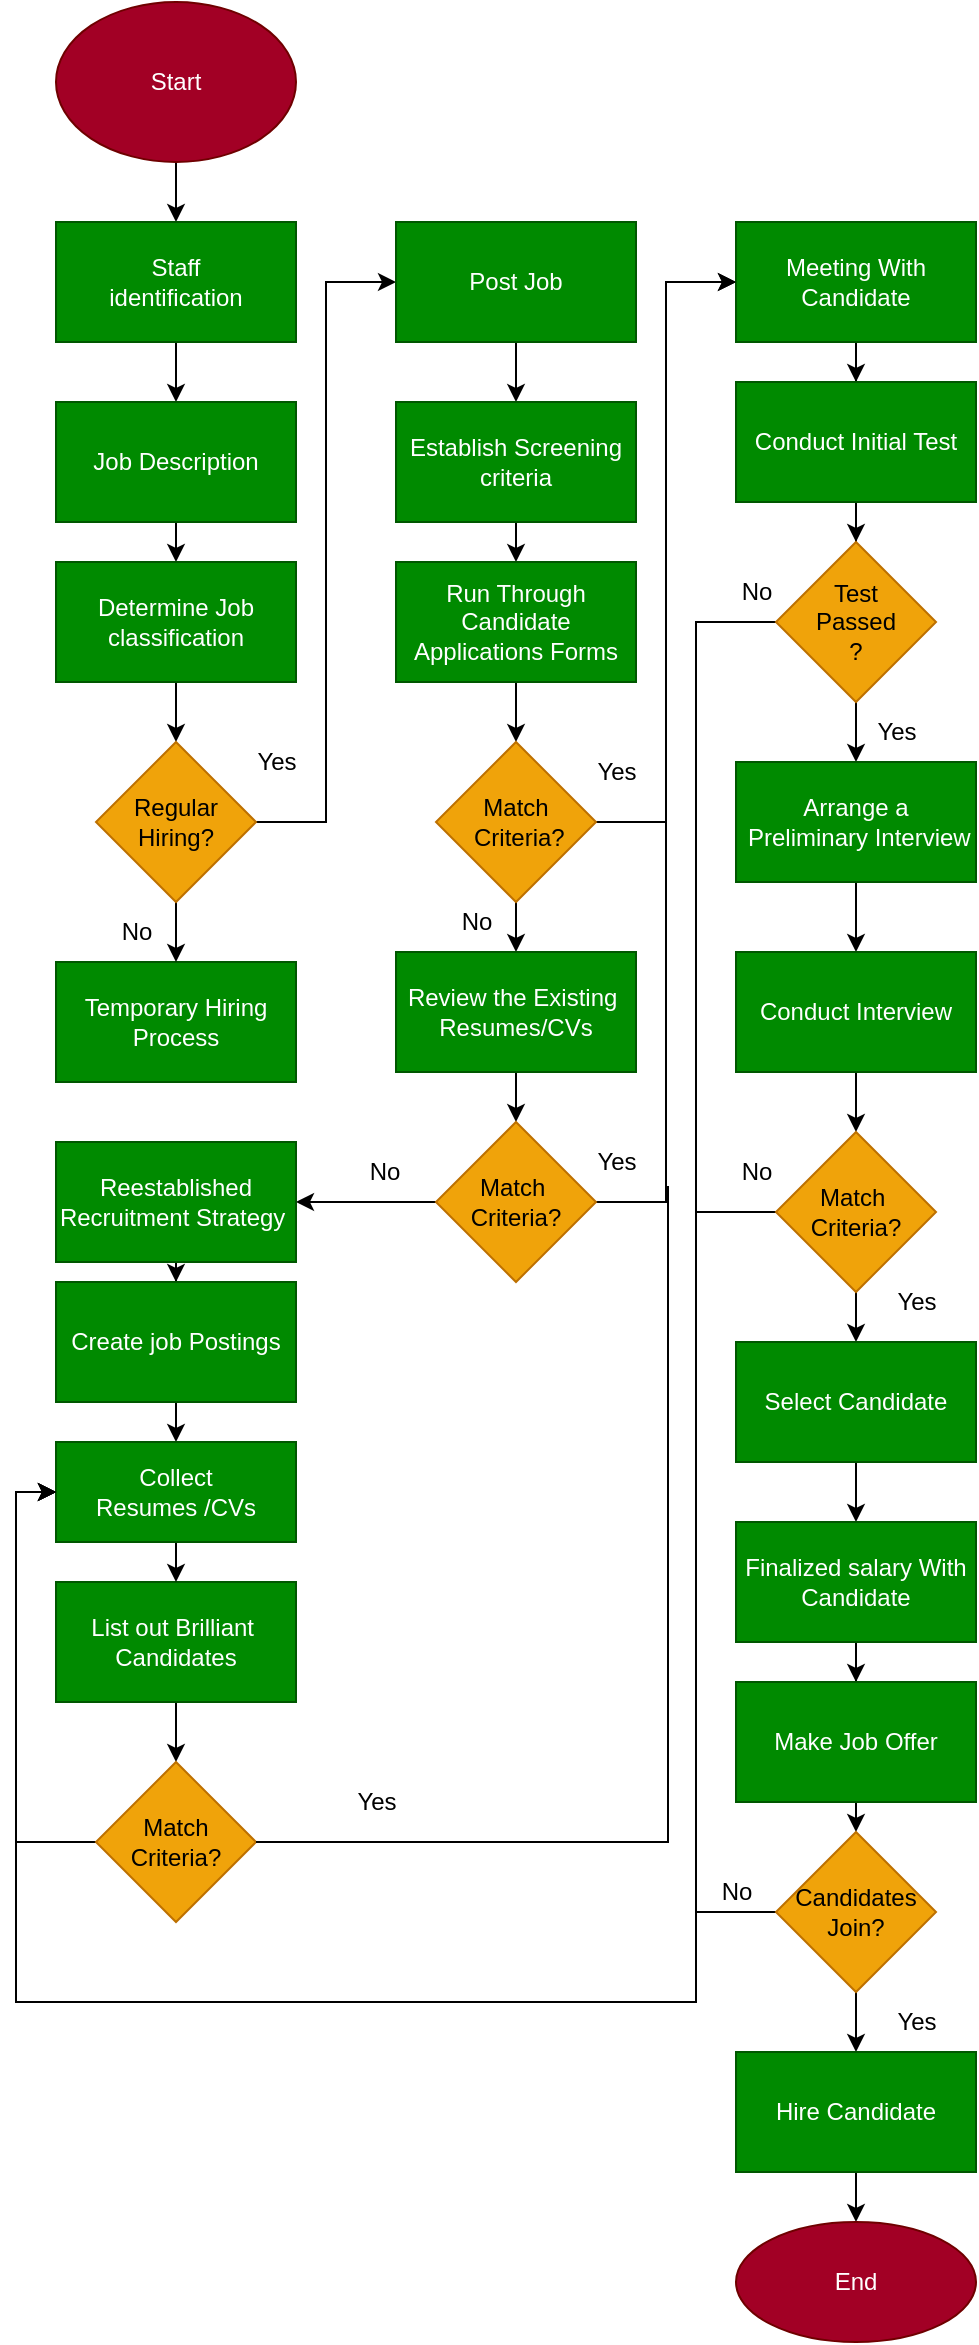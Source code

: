 <mxfile version="20.5.1" type="device"><diagram id="C5RBs43oDa-KdzZeNtuy" name="Page-1"><mxGraphModel dx="868" dy="482" grid="1" gridSize="10" guides="1" tooltips="1" connect="1" arrows="1" fold="1" page="1" pageScale="1" pageWidth="827" pageHeight="1169" math="0" shadow="0"><root><mxCell id="WIyWlLk6GJQsqaUBKTNV-0"/><mxCell id="WIyWlLk6GJQsqaUBKTNV-1" parent="WIyWlLk6GJQsqaUBKTNV-0"/><mxCell id="rkG6qTxT2HWolD_t7igd-6" style="edgeStyle=orthogonalEdgeStyle;rounded=0;orthogonalLoop=1;jettySize=auto;html=1;exitX=0.5;exitY=1;exitDx=0;exitDy=0;entryX=0.5;entryY=0;entryDx=0;entryDy=0;" edge="1" parent="WIyWlLk6GJQsqaUBKTNV-1" source="rkG6qTxT2HWolD_t7igd-0" target="rkG6qTxT2HWolD_t7igd-1"><mxGeometry relative="1" as="geometry"/></mxCell><mxCell id="rkG6qTxT2HWolD_t7igd-0" value="Start" style="ellipse;whiteSpace=wrap;html=1;fillColor=#a20025;fontColor=#ffffff;strokeColor=#6F0000;" vertex="1" parent="WIyWlLk6GJQsqaUBKTNV-1"><mxGeometry x="230" y="50" width="120" height="80" as="geometry"/></mxCell><mxCell id="rkG6qTxT2HWolD_t7igd-7" style="edgeStyle=orthogonalEdgeStyle;rounded=0;orthogonalLoop=1;jettySize=auto;html=1;exitX=0.5;exitY=1;exitDx=0;exitDy=0;entryX=0.5;entryY=0;entryDx=0;entryDy=0;" edge="1" parent="WIyWlLk6GJQsqaUBKTNV-1" source="rkG6qTxT2HWolD_t7igd-1" target="rkG6qTxT2HWolD_t7igd-2"><mxGeometry relative="1" as="geometry"/></mxCell><mxCell id="rkG6qTxT2HWolD_t7igd-1" value="Staff&lt;br&gt;identification" style="rounded=0;whiteSpace=wrap;html=1;fillColor=#008a00;fontColor=#ffffff;strokeColor=#005700;" vertex="1" parent="WIyWlLk6GJQsqaUBKTNV-1"><mxGeometry x="230" y="160" width="120" height="60" as="geometry"/></mxCell><mxCell id="rkG6qTxT2HWolD_t7igd-8" style="edgeStyle=orthogonalEdgeStyle;rounded=0;orthogonalLoop=1;jettySize=auto;html=1;exitX=0.5;exitY=1;exitDx=0;exitDy=0;entryX=0.5;entryY=0;entryDx=0;entryDy=0;" edge="1" parent="WIyWlLk6GJQsqaUBKTNV-1" source="rkG6qTxT2HWolD_t7igd-2" target="rkG6qTxT2HWolD_t7igd-3"><mxGeometry relative="1" as="geometry"/></mxCell><mxCell id="rkG6qTxT2HWolD_t7igd-2" value="Job Description" style="rounded=0;whiteSpace=wrap;html=1;fillColor=#008a00;fontColor=#ffffff;strokeColor=#005700;" vertex="1" parent="WIyWlLk6GJQsqaUBKTNV-1"><mxGeometry x="230" y="250" width="120" height="60" as="geometry"/></mxCell><mxCell id="rkG6qTxT2HWolD_t7igd-9" style="edgeStyle=orthogonalEdgeStyle;rounded=0;orthogonalLoop=1;jettySize=auto;html=1;exitX=0.5;exitY=1;exitDx=0;exitDy=0;entryX=0.5;entryY=0;entryDx=0;entryDy=0;" edge="1" parent="WIyWlLk6GJQsqaUBKTNV-1" source="rkG6qTxT2HWolD_t7igd-3"><mxGeometry relative="1" as="geometry"><mxPoint x="290" y="420" as="targetPoint"/></mxGeometry></mxCell><mxCell id="rkG6qTxT2HWolD_t7igd-3" value="Determine Job classification" style="rounded=0;whiteSpace=wrap;html=1;fillColor=#008a00;fontColor=#ffffff;strokeColor=#005700;" vertex="1" parent="WIyWlLk6GJQsqaUBKTNV-1"><mxGeometry x="230" y="330" width="120" height="60" as="geometry"/></mxCell><mxCell id="rkG6qTxT2HWolD_t7igd-5" value="Temporary Hiring Process" style="rounded=0;whiteSpace=wrap;html=1;fillColor=#008a00;fontColor=#ffffff;strokeColor=#005700;" vertex="1" parent="WIyWlLk6GJQsqaUBKTNV-1"><mxGeometry x="230" y="530" width="120" height="60" as="geometry"/></mxCell><mxCell id="rkG6qTxT2HWolD_t7igd-13" style="edgeStyle=orthogonalEdgeStyle;rounded=0;orthogonalLoop=1;jettySize=auto;html=1;exitX=0.5;exitY=1;exitDx=0;exitDy=0;entryX=0.5;entryY=0;entryDx=0;entryDy=0;" edge="1" parent="WIyWlLk6GJQsqaUBKTNV-1" source="rkG6qTxT2HWolD_t7igd-12" target="rkG6qTxT2HWolD_t7igd-5"><mxGeometry relative="1" as="geometry"/></mxCell><mxCell id="rkG6qTxT2HWolD_t7igd-16" style="edgeStyle=orthogonalEdgeStyle;rounded=0;orthogonalLoop=1;jettySize=auto;html=1;entryX=0;entryY=0.5;entryDx=0;entryDy=0;" edge="1" parent="WIyWlLk6GJQsqaUBKTNV-1" source="rkG6qTxT2HWolD_t7igd-12" target="rkG6qTxT2HWolD_t7igd-15"><mxGeometry relative="1" as="geometry"/></mxCell><mxCell id="rkG6qTxT2HWolD_t7igd-12" value="Regular Hiring?" style="rhombus;whiteSpace=wrap;html=1;fillColor=#f0a30a;strokeColor=#BD7000;fontColor=#000000;" vertex="1" parent="WIyWlLk6GJQsqaUBKTNV-1"><mxGeometry x="250" y="420" width="80" height="80" as="geometry"/></mxCell><mxCell id="rkG6qTxT2HWolD_t7igd-14" value="No" style="text;html=1;align=center;verticalAlign=middle;resizable=0;points=[];autosize=1;strokeColor=none;fillColor=none;" vertex="1" parent="WIyWlLk6GJQsqaUBKTNV-1"><mxGeometry x="250" y="500" width="40" height="30" as="geometry"/></mxCell><mxCell id="rkG6qTxT2HWolD_t7igd-29" style="edgeStyle=orthogonalEdgeStyle;rounded=0;orthogonalLoop=1;jettySize=auto;html=1;exitX=0.5;exitY=1;exitDx=0;exitDy=0;entryX=0.5;entryY=0;entryDx=0;entryDy=0;" edge="1" parent="WIyWlLk6GJQsqaUBKTNV-1" source="rkG6qTxT2HWolD_t7igd-15" target="rkG6qTxT2HWolD_t7igd-17"><mxGeometry relative="1" as="geometry"/></mxCell><mxCell id="rkG6qTxT2HWolD_t7igd-15" value="Post Job" style="rounded=0;whiteSpace=wrap;html=1;fillColor=#008a00;fontColor=#ffffff;strokeColor=#005700;" vertex="1" parent="WIyWlLk6GJQsqaUBKTNV-1"><mxGeometry x="400" y="160" width="120" height="60" as="geometry"/></mxCell><mxCell id="rkG6qTxT2HWolD_t7igd-30" style="edgeStyle=orthogonalEdgeStyle;rounded=0;orthogonalLoop=1;jettySize=auto;html=1;exitX=0.5;exitY=1;exitDx=0;exitDy=0;entryX=0.5;entryY=0;entryDx=0;entryDy=0;" edge="1" parent="WIyWlLk6GJQsqaUBKTNV-1" source="rkG6qTxT2HWolD_t7igd-17" target="rkG6qTxT2HWolD_t7igd-18"><mxGeometry relative="1" as="geometry"/></mxCell><mxCell id="rkG6qTxT2HWolD_t7igd-17" value="Establish Screening criteria" style="rounded=0;whiteSpace=wrap;html=1;fillColor=#008a00;fontColor=#ffffff;strokeColor=#005700;" vertex="1" parent="WIyWlLk6GJQsqaUBKTNV-1"><mxGeometry x="400" y="250" width="120" height="60" as="geometry"/></mxCell><mxCell id="rkG6qTxT2HWolD_t7igd-31" style="edgeStyle=orthogonalEdgeStyle;rounded=0;orthogonalLoop=1;jettySize=auto;html=1;exitX=0.5;exitY=1;exitDx=0;exitDy=0;entryX=0.5;entryY=0;entryDx=0;entryDy=0;" edge="1" parent="WIyWlLk6GJQsqaUBKTNV-1" source="rkG6qTxT2HWolD_t7igd-18" target="rkG6qTxT2HWolD_t7igd-20"><mxGeometry relative="1" as="geometry"/></mxCell><mxCell id="rkG6qTxT2HWolD_t7igd-18" value="Run Through Candidate Applications Forms" style="rounded=0;whiteSpace=wrap;html=1;fillColor=#008a00;fontColor=#ffffff;strokeColor=#005700;" vertex="1" parent="WIyWlLk6GJQsqaUBKTNV-1"><mxGeometry x="400" y="330" width="120" height="60" as="geometry"/></mxCell><mxCell id="rkG6qTxT2HWolD_t7igd-22" style="edgeStyle=orthogonalEdgeStyle;rounded=0;orthogonalLoop=1;jettySize=auto;html=1;exitX=0.5;exitY=1;exitDx=0;exitDy=0;entryX=0.5;entryY=0;entryDx=0;entryDy=0;" edge="1" parent="WIyWlLk6GJQsqaUBKTNV-1" source="rkG6qTxT2HWolD_t7igd-20" target="rkG6qTxT2HWolD_t7igd-21"><mxGeometry relative="1" as="geometry"/></mxCell><mxCell id="rkG6qTxT2HWolD_t7igd-27" style="edgeStyle=orthogonalEdgeStyle;rounded=0;orthogonalLoop=1;jettySize=auto;html=1;entryX=0;entryY=0.5;entryDx=0;entryDy=0;" edge="1" parent="WIyWlLk6GJQsqaUBKTNV-1" source="rkG6qTxT2HWolD_t7igd-20" target="rkG6qTxT2HWolD_t7igd-25"><mxGeometry relative="1" as="geometry"/></mxCell><mxCell id="rkG6qTxT2HWolD_t7igd-20" value="Match&lt;br&gt;&amp;nbsp;Criteria?" style="rhombus;whiteSpace=wrap;html=1;fillColor=#f0a30a;fontColor=#000000;strokeColor=#BD7000;" vertex="1" parent="WIyWlLk6GJQsqaUBKTNV-1"><mxGeometry x="420" y="420" width="80" height="80" as="geometry"/></mxCell><mxCell id="rkG6qTxT2HWolD_t7igd-33" value="" style="edgeStyle=orthogonalEdgeStyle;rounded=0;orthogonalLoop=1;jettySize=auto;html=1;" edge="1" parent="WIyWlLk6GJQsqaUBKTNV-1" source="rkG6qTxT2HWolD_t7igd-21" target="rkG6qTxT2HWolD_t7igd-32"><mxGeometry relative="1" as="geometry"/></mxCell><mxCell id="rkG6qTxT2HWolD_t7igd-21" value="Review the Existing&amp;nbsp;&lt;br&gt;Resumes/CVs" style="rounded=0;whiteSpace=wrap;html=1;fillColor=#008a00;fontColor=#ffffff;strokeColor=#005700;" vertex="1" parent="WIyWlLk6GJQsqaUBKTNV-1"><mxGeometry x="400" y="525" width="120" height="60" as="geometry"/></mxCell><mxCell id="rkG6qTxT2HWolD_t7igd-23" value="No" style="text;html=1;align=center;verticalAlign=middle;resizable=0;points=[];autosize=1;strokeColor=none;fillColor=none;" vertex="1" parent="WIyWlLk6GJQsqaUBKTNV-1"><mxGeometry x="420" y="495" width="40" height="30" as="geometry"/></mxCell><mxCell id="rkG6qTxT2HWolD_t7igd-24" value="Yes" style="text;html=1;align=center;verticalAlign=middle;resizable=0;points=[];autosize=1;strokeColor=none;fillColor=none;" vertex="1" parent="WIyWlLk6GJQsqaUBKTNV-1"><mxGeometry x="320" y="415" width="40" height="30" as="geometry"/></mxCell><mxCell id="rkG6qTxT2HWolD_t7igd-64" value="" style="edgeStyle=orthogonalEdgeStyle;rounded=0;orthogonalLoop=1;jettySize=auto;html=1;" edge="1" parent="WIyWlLk6GJQsqaUBKTNV-1" source="rkG6qTxT2HWolD_t7igd-25" target="rkG6qTxT2HWolD_t7igd-63"><mxGeometry relative="1" as="geometry"/></mxCell><mxCell id="rkG6qTxT2HWolD_t7igd-25" value="Meeting With Candidate" style="whiteSpace=wrap;html=1;fillColor=#008a00;fontColor=#ffffff;strokeColor=#005700;" vertex="1" parent="WIyWlLk6GJQsqaUBKTNV-1"><mxGeometry x="570" y="160" width="120" height="60" as="geometry"/></mxCell><mxCell id="rkG6qTxT2HWolD_t7igd-28" value="Yes" style="text;html=1;align=center;verticalAlign=middle;resizable=0;points=[];autosize=1;strokeColor=none;fillColor=none;" vertex="1" parent="WIyWlLk6GJQsqaUBKTNV-1"><mxGeometry x="490" y="420" width="40" height="30" as="geometry"/></mxCell><mxCell id="rkG6qTxT2HWolD_t7igd-35" value="" style="edgeStyle=orthogonalEdgeStyle;rounded=0;orthogonalLoop=1;jettySize=auto;html=1;" edge="1" parent="WIyWlLk6GJQsqaUBKTNV-1" source="rkG6qTxT2HWolD_t7igd-32" target="rkG6qTxT2HWolD_t7igd-34"><mxGeometry relative="1" as="geometry"/></mxCell><mxCell id="rkG6qTxT2HWolD_t7igd-36" style="edgeStyle=orthogonalEdgeStyle;rounded=0;orthogonalLoop=1;jettySize=auto;html=1;exitX=1;exitY=0.5;exitDx=0;exitDy=0;entryX=0;entryY=0.5;entryDx=0;entryDy=0;" edge="1" parent="WIyWlLk6GJQsqaUBKTNV-1" source="rkG6qTxT2HWolD_t7igd-32" target="rkG6qTxT2HWolD_t7igd-25"><mxGeometry relative="1" as="geometry"/></mxCell><mxCell id="rkG6qTxT2HWolD_t7igd-32" value="Match&amp;nbsp;&lt;br&gt;Criteria?" style="rhombus;whiteSpace=wrap;html=1;rounded=0;fillColor=#f0a30a;fontColor=#000000;strokeColor=#BD7000;" vertex="1" parent="WIyWlLk6GJQsqaUBKTNV-1"><mxGeometry x="420" y="610" width="80" height="80" as="geometry"/></mxCell><mxCell id="rkG6qTxT2HWolD_t7igd-45" value="" style="edgeStyle=orthogonalEdgeStyle;rounded=0;orthogonalLoop=1;jettySize=auto;html=1;" edge="1" parent="WIyWlLk6GJQsqaUBKTNV-1" source="rkG6qTxT2HWolD_t7igd-34" target="rkG6qTxT2HWolD_t7igd-44"><mxGeometry relative="1" as="geometry"/></mxCell><mxCell id="rkG6qTxT2HWolD_t7igd-34" value="Reestablished Recruitment Strategy&amp;nbsp;" style="whiteSpace=wrap;html=1;rounded=0;fillColor=#008a00;fontColor=#ffffff;strokeColor=#005700;" vertex="1" parent="WIyWlLk6GJQsqaUBKTNV-1"><mxGeometry x="230" y="620" width="120" height="60" as="geometry"/></mxCell><mxCell id="rkG6qTxT2HWolD_t7igd-37" value="Yes" style="text;html=1;align=center;verticalAlign=middle;resizable=0;points=[];autosize=1;strokeColor=none;fillColor=none;" vertex="1" parent="WIyWlLk6GJQsqaUBKTNV-1"><mxGeometry x="490" y="615" width="40" height="30" as="geometry"/></mxCell><mxCell id="rkG6qTxT2HWolD_t7igd-38" value="No" style="text;html=1;align=center;verticalAlign=middle;resizable=0;points=[];autosize=1;strokeColor=none;fillColor=none;" vertex="1" parent="WIyWlLk6GJQsqaUBKTNV-1"><mxGeometry x="373.5" y="620" width="40" height="30" as="geometry"/></mxCell><mxCell id="rkG6qTxT2HWolD_t7igd-56" style="edgeStyle=orthogonalEdgeStyle;rounded=0;orthogonalLoop=1;jettySize=auto;html=1;exitX=0.5;exitY=1;exitDx=0;exitDy=0;entryX=0.5;entryY=0;entryDx=0;entryDy=0;" edge="1" parent="WIyWlLk6GJQsqaUBKTNV-1" source="rkG6qTxT2HWolD_t7igd-44" target="rkG6qTxT2HWolD_t7igd-55"><mxGeometry relative="1" as="geometry"/></mxCell><mxCell id="rkG6qTxT2HWolD_t7igd-44" value="Create job Postings" style="whiteSpace=wrap;html=1;rounded=0;fillColor=#008a00;fontColor=#ffffff;strokeColor=#005700;" vertex="1" parent="WIyWlLk6GJQsqaUBKTNV-1"><mxGeometry x="230" y="690" width="120" height="60" as="geometry"/></mxCell><mxCell id="rkG6qTxT2HWolD_t7igd-49" value="" style="edgeStyle=orthogonalEdgeStyle;rounded=0;orthogonalLoop=1;jettySize=auto;html=1;" edge="1" parent="WIyWlLk6GJQsqaUBKTNV-1" source="rkG6qTxT2HWolD_t7igd-46" target="rkG6qTxT2HWolD_t7igd-48"><mxGeometry relative="1" as="geometry"/></mxCell><mxCell id="rkG6qTxT2HWolD_t7igd-46" value="List out Brilliant&amp;nbsp; Candidates" style="whiteSpace=wrap;html=1;rounded=0;fillColor=#008a00;fontColor=#ffffff;strokeColor=#005700;" vertex="1" parent="WIyWlLk6GJQsqaUBKTNV-1"><mxGeometry x="230" y="840" width="120" height="60" as="geometry"/></mxCell><mxCell id="rkG6qTxT2HWolD_t7igd-101" style="edgeStyle=orthogonalEdgeStyle;rounded=0;orthogonalLoop=1;jettySize=auto;html=1;exitX=0;exitY=0.5;exitDx=0;exitDy=0;entryX=0;entryY=0.5;entryDx=0;entryDy=0;" edge="1" parent="WIyWlLk6GJQsqaUBKTNV-1" source="rkG6qTxT2HWolD_t7igd-48" target="rkG6qTxT2HWolD_t7igd-55"><mxGeometry relative="1" as="geometry"/></mxCell><mxCell id="rkG6qTxT2HWolD_t7igd-48" value="Match &lt;br&gt;Criteria?" style="rhombus;whiteSpace=wrap;html=1;rounded=0;fillColor=#f0a30a;fontColor=#000000;strokeColor=#BD7000;" vertex="1" parent="WIyWlLk6GJQsqaUBKTNV-1"><mxGeometry x="250" y="930" width="80" height="80" as="geometry"/></mxCell><mxCell id="rkG6qTxT2HWolD_t7igd-59" style="edgeStyle=orthogonalEdgeStyle;rounded=0;orthogonalLoop=1;jettySize=auto;html=1;exitX=0.5;exitY=1;exitDx=0;exitDy=0;entryX=0.5;entryY=0;entryDx=0;entryDy=0;" edge="1" parent="WIyWlLk6GJQsqaUBKTNV-1" source="rkG6qTxT2HWolD_t7igd-55" target="rkG6qTxT2HWolD_t7igd-46"><mxGeometry relative="1" as="geometry"/></mxCell><mxCell id="rkG6qTxT2HWolD_t7igd-55" value="Collect &lt;br&gt;Resumes /CVs" style="rounded=0;whiteSpace=wrap;html=1;fillColor=#008a00;fontColor=#ffffff;strokeColor=#005700;" vertex="1" parent="WIyWlLk6GJQsqaUBKTNV-1"><mxGeometry x="230" y="770" width="120" height="50" as="geometry"/></mxCell><mxCell id="rkG6qTxT2HWolD_t7igd-61" value="" style="endArrow=none;html=1;rounded=0;exitX=1;exitY=0.5;exitDx=0;exitDy=0;entryX=1.15;entryY=0.9;entryDx=0;entryDy=0;entryPerimeter=0;" edge="1" parent="WIyWlLk6GJQsqaUBKTNV-1" source="rkG6qTxT2HWolD_t7igd-48" target="rkG6qTxT2HWolD_t7igd-37"><mxGeometry width="50" height="50" relative="1" as="geometry"><mxPoint x="320" y="690" as="sourcePoint"/><mxPoint x="540" y="650" as="targetPoint"/><Array as="points"><mxPoint x="536" y="970"/></Array></mxGeometry></mxCell><mxCell id="rkG6qTxT2HWolD_t7igd-62" value="Yes" style="text;html=1;align=center;verticalAlign=middle;resizable=0;points=[];autosize=1;strokeColor=none;fillColor=none;" vertex="1" parent="WIyWlLk6GJQsqaUBKTNV-1"><mxGeometry x="370" y="935" width="40" height="30" as="geometry"/></mxCell><mxCell id="rkG6qTxT2HWolD_t7igd-68" value="" style="edgeStyle=orthogonalEdgeStyle;rounded=0;orthogonalLoop=1;jettySize=auto;html=1;" edge="1" parent="WIyWlLk6GJQsqaUBKTNV-1" source="rkG6qTxT2HWolD_t7igd-63" target="rkG6qTxT2HWolD_t7igd-67"><mxGeometry relative="1" as="geometry"/></mxCell><mxCell id="rkG6qTxT2HWolD_t7igd-63" value="Conduct Initial Test" style="whiteSpace=wrap;html=1;fillColor=#008a00;fontColor=#ffffff;strokeColor=#005700;" vertex="1" parent="WIyWlLk6GJQsqaUBKTNV-1"><mxGeometry x="570" y="240" width="120" height="60" as="geometry"/></mxCell><mxCell id="rkG6qTxT2HWolD_t7igd-70" value="" style="edgeStyle=orthogonalEdgeStyle;rounded=0;orthogonalLoop=1;jettySize=auto;html=1;" edge="1" parent="WIyWlLk6GJQsqaUBKTNV-1" source="rkG6qTxT2HWolD_t7igd-67" target="rkG6qTxT2HWolD_t7igd-69"><mxGeometry relative="1" as="geometry"/></mxCell><mxCell id="rkG6qTxT2HWolD_t7igd-97" style="edgeStyle=orthogonalEdgeStyle;rounded=0;orthogonalLoop=1;jettySize=auto;html=1;exitX=0;exitY=0.5;exitDx=0;exitDy=0;entryX=0;entryY=0.5;entryDx=0;entryDy=0;" edge="1" parent="WIyWlLk6GJQsqaUBKTNV-1" source="rkG6qTxT2HWolD_t7igd-67" target="rkG6qTxT2HWolD_t7igd-55"><mxGeometry relative="1" as="geometry"><mxPoint x="230" y="800" as="targetPoint"/><Array as="points"><mxPoint x="550" y="360"/><mxPoint x="550" y="1050"/><mxPoint x="210" y="1050"/><mxPoint x="210" y="795"/></Array></mxGeometry></mxCell><mxCell id="rkG6qTxT2HWolD_t7igd-67" value="Test &lt;br&gt;Passed&lt;br&gt;?" style="rhombus;whiteSpace=wrap;html=1;fillColor=#f0a30a;fontColor=#000000;strokeColor=#BD7000;" vertex="1" parent="WIyWlLk6GJQsqaUBKTNV-1"><mxGeometry x="590" y="320" width="80" height="80" as="geometry"/></mxCell><mxCell id="rkG6qTxT2HWolD_t7igd-73" value="" style="edgeStyle=orthogonalEdgeStyle;rounded=0;orthogonalLoop=1;jettySize=auto;html=1;" edge="1" parent="WIyWlLk6GJQsqaUBKTNV-1" source="rkG6qTxT2HWolD_t7igd-69" target="rkG6qTxT2HWolD_t7igd-72"><mxGeometry relative="1" as="geometry"/></mxCell><mxCell id="rkG6qTxT2HWolD_t7igd-69" value="Arrange a&lt;br&gt;&amp;nbsp;Preliminary Interview" style="whiteSpace=wrap;html=1;fillColor=#008a00;fontColor=#ffffff;strokeColor=#005700;" vertex="1" parent="WIyWlLk6GJQsqaUBKTNV-1"><mxGeometry x="570" y="430" width="120" height="60" as="geometry"/></mxCell><mxCell id="rkG6qTxT2HWolD_t7igd-71" value="Yes" style="text;html=1;align=center;verticalAlign=middle;resizable=0;points=[];autosize=1;strokeColor=none;fillColor=none;" vertex="1" parent="WIyWlLk6GJQsqaUBKTNV-1"><mxGeometry x="630" y="400" width="40" height="30" as="geometry"/></mxCell><mxCell id="rkG6qTxT2HWolD_t7igd-75" style="edgeStyle=orthogonalEdgeStyle;rounded=0;orthogonalLoop=1;jettySize=auto;html=1;exitX=0.5;exitY=1;exitDx=0;exitDy=0;entryX=0.5;entryY=0;entryDx=0;entryDy=0;" edge="1" parent="WIyWlLk6GJQsqaUBKTNV-1" source="rkG6qTxT2HWolD_t7igd-72" target="rkG6qTxT2HWolD_t7igd-74"><mxGeometry relative="1" as="geometry"/></mxCell><mxCell id="rkG6qTxT2HWolD_t7igd-72" value="Conduct Interview" style="whiteSpace=wrap;html=1;fillColor=#008a00;fontColor=#ffffff;strokeColor=#005700;" vertex="1" parent="WIyWlLk6GJQsqaUBKTNV-1"><mxGeometry x="570" y="525" width="120" height="60" as="geometry"/></mxCell><mxCell id="rkG6qTxT2HWolD_t7igd-84" value="" style="edgeStyle=orthogonalEdgeStyle;rounded=0;orthogonalLoop=1;jettySize=auto;html=1;" edge="1" parent="WIyWlLk6GJQsqaUBKTNV-1" source="rkG6qTxT2HWolD_t7igd-74" target="rkG6qTxT2HWolD_t7igd-83"><mxGeometry relative="1" as="geometry"/></mxCell><mxCell id="rkG6qTxT2HWolD_t7igd-98" style="edgeStyle=orthogonalEdgeStyle;rounded=0;orthogonalLoop=1;jettySize=auto;html=1;exitX=0;exitY=0.5;exitDx=0;exitDy=0;entryX=0;entryY=0.5;entryDx=0;entryDy=0;" edge="1" parent="WIyWlLk6GJQsqaUBKTNV-1" source="rkG6qTxT2HWolD_t7igd-74" target="rkG6qTxT2HWolD_t7igd-55"><mxGeometry relative="1" as="geometry"><mxPoint x="540" y="1356.316" as="targetPoint"/><Array as="points"><mxPoint x="550" y="655"/><mxPoint x="550" y="1050"/><mxPoint x="210" y="1050"/><mxPoint x="210" y="795"/></Array></mxGeometry></mxCell><mxCell id="rkG6qTxT2HWolD_t7igd-74" value="Match&amp;nbsp;&lt;br&gt;Criteria?" style="rhombus;whiteSpace=wrap;html=1;rounded=0;fillColor=#f0a30a;fontColor=#000000;strokeColor=#BD7000;" vertex="1" parent="WIyWlLk6GJQsqaUBKTNV-1"><mxGeometry x="590" y="615" width="80" height="80" as="geometry"/></mxCell><mxCell id="rkG6qTxT2HWolD_t7igd-80" value="No" style="text;html=1;align=center;verticalAlign=middle;resizable=0;points=[];autosize=1;strokeColor=none;fillColor=none;" vertex="1" parent="WIyWlLk6GJQsqaUBKTNV-1"><mxGeometry x="560" y="330" width="40" height="30" as="geometry"/></mxCell><mxCell id="rkG6qTxT2HWolD_t7igd-82" value="No" style="text;html=1;align=center;verticalAlign=middle;resizable=0;points=[];autosize=1;strokeColor=none;fillColor=none;" vertex="1" parent="WIyWlLk6GJQsqaUBKTNV-1"><mxGeometry x="560" y="620" width="40" height="30" as="geometry"/></mxCell><mxCell id="rkG6qTxT2HWolD_t7igd-86" value="" style="edgeStyle=orthogonalEdgeStyle;rounded=0;orthogonalLoop=1;jettySize=auto;html=1;" edge="1" parent="WIyWlLk6GJQsqaUBKTNV-1" source="rkG6qTxT2HWolD_t7igd-83" target="rkG6qTxT2HWolD_t7igd-85"><mxGeometry relative="1" as="geometry"/></mxCell><mxCell id="rkG6qTxT2HWolD_t7igd-83" value="Select Candidate" style="whiteSpace=wrap;html=1;rounded=0;fillColor=#008a00;fontColor=#ffffff;strokeColor=#005700;" vertex="1" parent="WIyWlLk6GJQsqaUBKTNV-1"><mxGeometry x="570" y="720" width="120" height="60" as="geometry"/></mxCell><mxCell id="rkG6qTxT2HWolD_t7igd-88" value="" style="edgeStyle=orthogonalEdgeStyle;rounded=0;orthogonalLoop=1;jettySize=auto;html=1;" edge="1" parent="WIyWlLk6GJQsqaUBKTNV-1" source="rkG6qTxT2HWolD_t7igd-85" target="rkG6qTxT2HWolD_t7igd-87"><mxGeometry relative="1" as="geometry"/></mxCell><mxCell id="rkG6qTxT2HWolD_t7igd-85" value="Finalized salary With Candidate" style="whiteSpace=wrap;html=1;rounded=0;fillColor=#008a00;fontColor=#ffffff;strokeColor=#005700;" vertex="1" parent="WIyWlLk6GJQsqaUBKTNV-1"><mxGeometry x="570" y="810" width="120" height="60" as="geometry"/></mxCell><mxCell id="rkG6qTxT2HWolD_t7igd-92" style="edgeStyle=orthogonalEdgeStyle;rounded=0;orthogonalLoop=1;jettySize=auto;html=1;exitX=0.5;exitY=1;exitDx=0;exitDy=0;entryX=0.5;entryY=0;entryDx=0;entryDy=0;" edge="1" parent="WIyWlLk6GJQsqaUBKTNV-1" source="rkG6qTxT2HWolD_t7igd-87" target="rkG6qTxT2HWolD_t7igd-89"><mxGeometry relative="1" as="geometry"/></mxCell><mxCell id="rkG6qTxT2HWolD_t7igd-87" value="Make Job Offer" style="whiteSpace=wrap;html=1;rounded=0;fillColor=#008a00;fontColor=#ffffff;strokeColor=#005700;" vertex="1" parent="WIyWlLk6GJQsqaUBKTNV-1"><mxGeometry x="570" y="890" width="120" height="60" as="geometry"/></mxCell><mxCell id="rkG6qTxT2HWolD_t7igd-91" value="" style="edgeStyle=orthogonalEdgeStyle;rounded=0;orthogonalLoop=1;jettySize=auto;html=1;" edge="1" parent="WIyWlLk6GJQsqaUBKTNV-1" source="rkG6qTxT2HWolD_t7igd-89" target="rkG6qTxT2HWolD_t7igd-90"><mxGeometry relative="1" as="geometry"/></mxCell><mxCell id="rkG6qTxT2HWolD_t7igd-103" style="edgeStyle=orthogonalEdgeStyle;rounded=0;orthogonalLoop=1;jettySize=auto;html=1;exitX=0;exitY=0.5;exitDx=0;exitDy=0;entryX=0;entryY=0.5;entryDx=0;entryDy=0;" edge="1" parent="WIyWlLk6GJQsqaUBKTNV-1" source="rkG6qTxT2HWolD_t7igd-89" target="rkG6qTxT2HWolD_t7igd-55"><mxGeometry relative="1" as="geometry"><Array as="points"><mxPoint x="550" y="1005"/><mxPoint x="550" y="1050"/><mxPoint x="210" y="1050"/><mxPoint x="210" y="795"/></Array></mxGeometry></mxCell><mxCell id="rkG6qTxT2HWolD_t7igd-89" value="Candidates Join?" style="rhombus;whiteSpace=wrap;html=1;rounded=0;fillColor=#f0a30a;fontColor=#000000;strokeColor=#BD7000;" vertex="1" parent="WIyWlLk6GJQsqaUBKTNV-1"><mxGeometry x="590" y="965" width="80" height="80" as="geometry"/></mxCell><mxCell id="rkG6qTxT2HWolD_t7igd-94" value="" style="edgeStyle=orthogonalEdgeStyle;rounded=0;orthogonalLoop=1;jettySize=auto;html=1;" edge="1" parent="WIyWlLk6GJQsqaUBKTNV-1" source="rkG6qTxT2HWolD_t7igd-90" target="rkG6qTxT2HWolD_t7igd-93"><mxGeometry relative="1" as="geometry"/></mxCell><mxCell id="rkG6qTxT2HWolD_t7igd-90" value="Hire Candidate" style="whiteSpace=wrap;html=1;rounded=0;fillColor=#008a00;fontColor=#ffffff;strokeColor=#005700;" vertex="1" parent="WIyWlLk6GJQsqaUBKTNV-1"><mxGeometry x="570" y="1075" width="120" height="60" as="geometry"/></mxCell><mxCell id="rkG6qTxT2HWolD_t7igd-93" value="End" style="ellipse;whiteSpace=wrap;html=1;rounded=0;fillColor=#a20025;fontColor=#ffffff;strokeColor=#6F0000;" vertex="1" parent="WIyWlLk6GJQsqaUBKTNV-1"><mxGeometry x="570" y="1160" width="120" height="60" as="geometry"/></mxCell><mxCell id="rkG6qTxT2HWolD_t7igd-95" value="Yes" style="text;html=1;align=center;verticalAlign=middle;resizable=0;points=[];autosize=1;strokeColor=none;fillColor=none;" vertex="1" parent="WIyWlLk6GJQsqaUBKTNV-1"><mxGeometry x="640" y="1045" width="40" height="30" as="geometry"/></mxCell><mxCell id="rkG6qTxT2HWolD_t7igd-102" value="Yes" style="text;html=1;align=center;verticalAlign=middle;resizable=0;points=[];autosize=1;strokeColor=none;fillColor=none;" vertex="1" parent="WIyWlLk6GJQsqaUBKTNV-1"><mxGeometry x="640" y="685" width="40" height="30" as="geometry"/></mxCell><mxCell id="rkG6qTxT2HWolD_t7igd-104" value="No" style="text;html=1;align=center;verticalAlign=middle;resizable=0;points=[];autosize=1;strokeColor=none;fillColor=none;" vertex="1" parent="WIyWlLk6GJQsqaUBKTNV-1"><mxGeometry x="550" y="980" width="40" height="30" as="geometry"/></mxCell></root></mxGraphModel></diagram></mxfile>